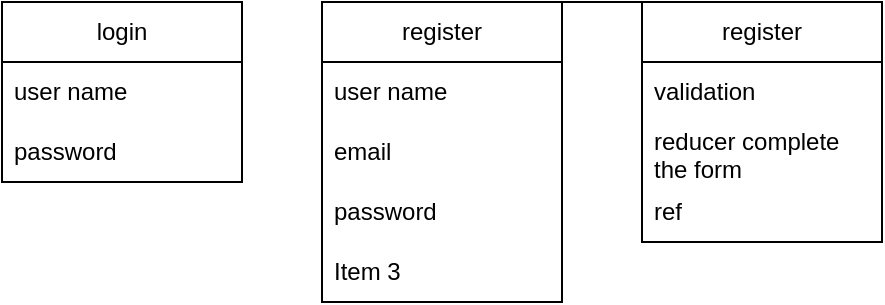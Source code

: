 <mxfile version="26.0.2">
  <diagram name="Page-1" id="oZQCFzrHhYfmu8kv2q6i">
    <mxGraphModel dx="1674" dy="738" grid="1" gridSize="10" guides="1" tooltips="1" connect="1" arrows="1" fold="1" page="1" pageScale="1" pageWidth="1169" pageHeight="827" math="0" shadow="0">
      <root>
        <mxCell id="0" />
        <mxCell id="1" parent="0" />
        <mxCell id="lyocrvzYuxu1ymhSds1D-1" value="login" style="swimlane;fontStyle=0;childLayout=stackLayout;horizontal=1;startSize=30;horizontalStack=0;resizeParent=1;resizeParentMax=0;resizeLast=0;collapsible=1;marginBottom=0;whiteSpace=wrap;html=1;" parent="1" vertex="1">
          <mxGeometry width="120" height="90" as="geometry" />
        </mxCell>
        <mxCell id="lyocrvzYuxu1ymhSds1D-2" value="user name" style="text;strokeColor=none;fillColor=none;align=left;verticalAlign=middle;spacingLeft=4;spacingRight=4;overflow=hidden;points=[[0,0.5],[1,0.5]];portConstraint=eastwest;rotatable=0;whiteSpace=wrap;html=1;" parent="lyocrvzYuxu1ymhSds1D-1" vertex="1">
          <mxGeometry y="30" width="120" height="30" as="geometry" />
        </mxCell>
        <mxCell id="lyocrvzYuxu1ymhSds1D-3" value="password" style="text;strokeColor=none;fillColor=none;align=left;verticalAlign=middle;spacingLeft=4;spacingRight=4;overflow=hidden;points=[[0,0.5],[1,0.5]];portConstraint=eastwest;rotatable=0;whiteSpace=wrap;html=1;" parent="lyocrvzYuxu1ymhSds1D-1" vertex="1">
          <mxGeometry y="60" width="120" height="30" as="geometry" />
        </mxCell>
        <mxCell id="lyocrvzYuxu1ymhSds1D-5" value="register" style="swimlane;fontStyle=0;childLayout=stackLayout;horizontal=1;startSize=30;horizontalStack=0;resizeParent=1;resizeParentMax=0;resizeLast=0;collapsible=1;marginBottom=0;whiteSpace=wrap;html=1;" parent="1" vertex="1">
          <mxGeometry x="160" width="120" height="150" as="geometry" />
        </mxCell>
        <mxCell id="lyocrvzYuxu1ymhSds1D-6" value="user name&amp;nbsp;" style="text;strokeColor=none;fillColor=none;align=left;verticalAlign=middle;spacingLeft=4;spacingRight=4;overflow=hidden;points=[[0,0.5],[1,0.5]];portConstraint=eastwest;rotatable=0;whiteSpace=wrap;html=1;" parent="lyocrvzYuxu1ymhSds1D-5" vertex="1">
          <mxGeometry y="30" width="120" height="30" as="geometry" />
        </mxCell>
        <mxCell id="lyocrvzYuxu1ymhSds1D-7" value="email&amp;nbsp;" style="text;strokeColor=none;fillColor=none;align=left;verticalAlign=middle;spacingLeft=4;spacingRight=4;overflow=hidden;points=[[0,0.5],[1,0.5]];portConstraint=eastwest;rotatable=0;whiteSpace=wrap;html=1;" parent="lyocrvzYuxu1ymhSds1D-5" vertex="1">
          <mxGeometry y="60" width="120" height="30" as="geometry" />
        </mxCell>
        <mxCell id="lyocrvzYuxu1ymhSds1D-8" value="password&amp;nbsp;" style="text;strokeColor=none;fillColor=none;align=left;verticalAlign=middle;spacingLeft=4;spacingRight=4;overflow=hidden;points=[[0,0.5],[1,0.5]];portConstraint=eastwest;rotatable=0;whiteSpace=wrap;html=1;" parent="lyocrvzYuxu1ymhSds1D-5" vertex="1">
          <mxGeometry y="90" width="120" height="30" as="geometry" />
        </mxCell>
        <mxCell id="lyocrvzYuxu1ymhSds1D-9" value="Item 3" style="text;strokeColor=none;fillColor=none;align=left;verticalAlign=middle;spacingLeft=4;spacingRight=4;overflow=hidden;points=[[0,0.5],[1,0.5]];portConstraint=eastwest;rotatable=0;whiteSpace=wrap;html=1;" parent="lyocrvzYuxu1ymhSds1D-5" vertex="1">
          <mxGeometry y="120" width="120" height="30" as="geometry" />
        </mxCell>
        <mxCell id="q5KaInNW-g-EtIQbu2U3-1" value="register" style="swimlane;fontStyle=0;childLayout=stackLayout;horizontal=1;startSize=30;horizontalStack=0;resizeParent=1;resizeParentMax=0;resizeLast=0;collapsible=1;marginBottom=0;whiteSpace=wrap;html=1;" vertex="1" parent="1">
          <mxGeometry x="320" width="120" height="120" as="geometry" />
        </mxCell>
        <mxCell id="q5KaInNW-g-EtIQbu2U3-2" value="validation" style="text;strokeColor=none;fillColor=none;align=left;verticalAlign=middle;spacingLeft=4;spacingRight=4;overflow=hidden;points=[[0,0.5],[1,0.5]];portConstraint=eastwest;rotatable=0;whiteSpace=wrap;html=1;" vertex="1" parent="q5KaInNW-g-EtIQbu2U3-1">
          <mxGeometry y="30" width="120" height="30" as="geometry" />
        </mxCell>
        <mxCell id="q5KaInNW-g-EtIQbu2U3-3" value="reducer complete the form" style="text;strokeColor=none;fillColor=none;align=left;verticalAlign=middle;spacingLeft=4;spacingRight=4;overflow=hidden;points=[[0,0.5],[1,0.5]];portConstraint=eastwest;rotatable=0;whiteSpace=wrap;html=1;" vertex="1" parent="q5KaInNW-g-EtIQbu2U3-1">
          <mxGeometry y="60" width="120" height="30" as="geometry" />
        </mxCell>
        <mxCell id="q5KaInNW-g-EtIQbu2U3-4" value="ref&amp;nbsp;" style="text;strokeColor=none;fillColor=none;align=left;verticalAlign=middle;spacingLeft=4;spacingRight=4;overflow=hidden;points=[[0,0.5],[1,0.5]];portConstraint=eastwest;rotatable=0;whiteSpace=wrap;html=1;" vertex="1" parent="q5KaInNW-g-EtIQbu2U3-1">
          <mxGeometry y="90" width="120" height="30" as="geometry" />
        </mxCell>
        <mxCell id="q5KaInNW-g-EtIQbu2U3-6" value="" style="endArrow=none;html=1;rounded=0;exitX=1;exitY=0;exitDx=0;exitDy=0;entryX=0;entryY=0;entryDx=0;entryDy=0;" edge="1" parent="1" source="lyocrvzYuxu1ymhSds1D-5" target="q5KaInNW-g-EtIQbu2U3-1">
          <mxGeometry width="50" height="50" relative="1" as="geometry">
            <mxPoint x="530" y="30" as="sourcePoint" />
            <mxPoint x="580" y="-20" as="targetPoint" />
          </mxGeometry>
        </mxCell>
      </root>
    </mxGraphModel>
  </diagram>
</mxfile>
